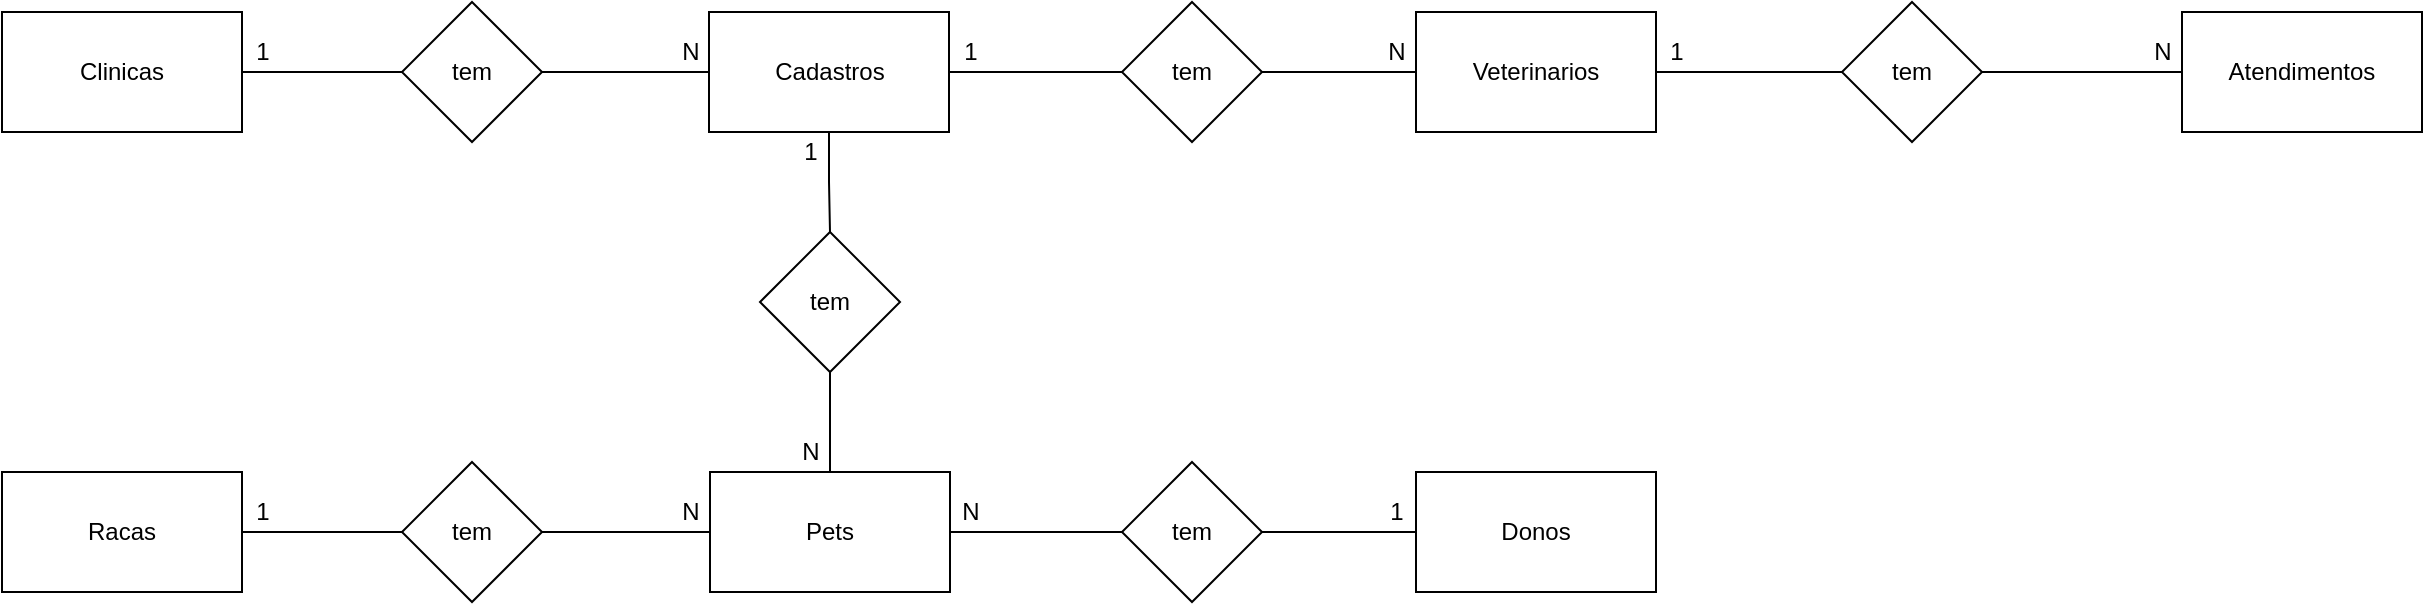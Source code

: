 <mxfile version="14.4.2" type="device" pages="2"><diagram id="hSEn0xRzO4iXmAPHS6JE" name="Conceitual"><mxGraphModel dx="1002" dy="581" grid="1" gridSize="10" guides="1" tooltips="1" connect="1" arrows="1" fold="1" page="1" pageScale="1" pageWidth="827" pageHeight="1169" math="0" shadow="0"><root><mxCell id="0"/><mxCell id="1" parent="0"/><mxCell id="rFQ0Q-mIMj-AYcCRH8lA-14" style="edgeStyle=orthogonalEdgeStyle;rounded=0;orthogonalLoop=1;jettySize=auto;html=1;exitX=1;exitY=0.5;exitDx=0;exitDy=0;entryX=0;entryY=0.5;entryDx=0;entryDy=0;endArrow=none;endFill=0;" edge="1" parent="1" source="rFQ0Q-mIMj-AYcCRH8lA-1" target="rFQ0Q-mIMj-AYcCRH8lA-2"><mxGeometry relative="1" as="geometry"/></mxCell><mxCell id="rFQ0Q-mIMj-AYcCRH8lA-1" value="Clinicas" style="rounded=0;whiteSpace=wrap;html=1;" vertex="1" parent="1"><mxGeometry y="40" width="120" height="60" as="geometry"/></mxCell><mxCell id="rFQ0Q-mIMj-AYcCRH8lA-15" style="edgeStyle=orthogonalEdgeStyle;rounded=0;orthogonalLoop=1;jettySize=auto;html=1;exitX=1;exitY=0.5;exitDx=0;exitDy=0;entryX=0;entryY=0.5;entryDx=0;entryDy=0;endArrow=none;endFill=0;" edge="1" parent="1" source="rFQ0Q-mIMj-AYcCRH8lA-2" target="rFQ0Q-mIMj-AYcCRH8lA-3"><mxGeometry relative="1" as="geometry"/></mxCell><mxCell id="rFQ0Q-mIMj-AYcCRH8lA-2" value="tem" style="rhombus;whiteSpace=wrap;html=1;" vertex="1" parent="1"><mxGeometry x="200" y="35" width="70" height="70" as="geometry"/></mxCell><mxCell id="rFQ0Q-mIMj-AYcCRH8lA-16" style="edgeStyle=orthogonalEdgeStyle;rounded=0;orthogonalLoop=1;jettySize=auto;html=1;exitX=1;exitY=0.5;exitDx=0;exitDy=0;entryX=0;entryY=0.5;entryDx=0;entryDy=0;endArrow=none;endFill=0;" edge="1" parent="1" source="rFQ0Q-mIMj-AYcCRH8lA-3" target="rFQ0Q-mIMj-AYcCRH8lA-6"><mxGeometry relative="1" as="geometry"/></mxCell><mxCell id="rFQ0Q-mIMj-AYcCRH8lA-20" style="edgeStyle=orthogonalEdgeStyle;rounded=0;orthogonalLoop=1;jettySize=auto;html=1;exitX=0.5;exitY=1;exitDx=0;exitDy=0;entryX=0.5;entryY=0;entryDx=0;entryDy=0;endArrow=none;endFill=0;" edge="1" parent="1" source="rFQ0Q-mIMj-AYcCRH8lA-3" target="rFQ0Q-mIMj-AYcCRH8lA-5"><mxGeometry relative="1" as="geometry"/></mxCell><mxCell id="rFQ0Q-mIMj-AYcCRH8lA-3" value="Cadastros" style="rounded=0;whiteSpace=wrap;html=1;" vertex="1" parent="1"><mxGeometry x="353.5" y="40" width="120" height="60" as="geometry"/></mxCell><mxCell id="rFQ0Q-mIMj-AYcCRH8lA-24" style="edgeStyle=orthogonalEdgeStyle;rounded=0;orthogonalLoop=1;jettySize=auto;html=1;exitX=1;exitY=0.5;exitDx=0;exitDy=0;entryX=0;entryY=0.5;entryDx=0;entryDy=0;endArrow=none;endFill=0;" edge="1" parent="1" source="rFQ0Q-mIMj-AYcCRH8lA-4" target="rFQ0Q-mIMj-AYcCRH8lA-10"><mxGeometry relative="1" as="geometry"/></mxCell><mxCell id="rFQ0Q-mIMj-AYcCRH8lA-4" value="Pets" style="rounded=0;whiteSpace=wrap;html=1;" vertex="1" parent="1"><mxGeometry x="354" y="270" width="120" height="60" as="geometry"/></mxCell><mxCell id="rFQ0Q-mIMj-AYcCRH8lA-21" style="edgeStyle=orthogonalEdgeStyle;rounded=0;orthogonalLoop=1;jettySize=auto;html=1;exitX=0.5;exitY=1;exitDx=0;exitDy=0;entryX=0.5;entryY=0;entryDx=0;entryDy=0;endArrow=none;endFill=0;" edge="1" parent="1" source="rFQ0Q-mIMj-AYcCRH8lA-5" target="rFQ0Q-mIMj-AYcCRH8lA-4"><mxGeometry relative="1" as="geometry"/></mxCell><mxCell id="rFQ0Q-mIMj-AYcCRH8lA-5" value="tem" style="rhombus;whiteSpace=wrap;html=1;" vertex="1" parent="1"><mxGeometry x="379" y="150" width="70" height="70" as="geometry"/></mxCell><mxCell id="rFQ0Q-mIMj-AYcCRH8lA-17" style="edgeStyle=orthogonalEdgeStyle;rounded=0;orthogonalLoop=1;jettySize=auto;html=1;exitX=1;exitY=0.5;exitDx=0;exitDy=0;entryX=0;entryY=0.5;entryDx=0;entryDy=0;endArrow=none;endFill=0;" edge="1" parent="1" source="rFQ0Q-mIMj-AYcCRH8lA-6" target="rFQ0Q-mIMj-AYcCRH8lA-7"><mxGeometry relative="1" as="geometry"/></mxCell><mxCell id="rFQ0Q-mIMj-AYcCRH8lA-6" value="tem" style="rhombus;whiteSpace=wrap;html=1;" vertex="1" parent="1"><mxGeometry x="560" y="35" width="70" height="70" as="geometry"/></mxCell><mxCell id="rFQ0Q-mIMj-AYcCRH8lA-18" style="edgeStyle=orthogonalEdgeStyle;rounded=0;orthogonalLoop=1;jettySize=auto;html=1;exitX=1;exitY=0.5;exitDx=0;exitDy=0;entryX=0;entryY=0.5;entryDx=0;entryDy=0;endArrow=none;endFill=0;" edge="1" parent="1" source="rFQ0Q-mIMj-AYcCRH8lA-7" target="rFQ0Q-mIMj-AYcCRH8lA-12"><mxGeometry relative="1" as="geometry"/></mxCell><mxCell id="rFQ0Q-mIMj-AYcCRH8lA-7" value="Veterinarios" style="rounded=0;whiteSpace=wrap;html=1;" vertex="1" parent="1"><mxGeometry x="707" y="40" width="120" height="60" as="geometry"/></mxCell><mxCell id="rFQ0Q-mIMj-AYcCRH8lA-22" style="edgeStyle=orthogonalEdgeStyle;rounded=0;orthogonalLoop=1;jettySize=auto;html=1;exitX=1;exitY=0.5;exitDx=0;exitDy=0;entryX=0;entryY=0.5;entryDx=0;entryDy=0;endArrow=none;endFill=0;" edge="1" parent="1" source="rFQ0Q-mIMj-AYcCRH8lA-8" target="rFQ0Q-mIMj-AYcCRH8lA-9"><mxGeometry relative="1" as="geometry"/></mxCell><mxCell id="rFQ0Q-mIMj-AYcCRH8lA-8" value="Racas" style="rounded=0;whiteSpace=wrap;html=1;" vertex="1" parent="1"><mxGeometry y="270" width="120" height="60" as="geometry"/></mxCell><mxCell id="rFQ0Q-mIMj-AYcCRH8lA-23" style="edgeStyle=orthogonalEdgeStyle;rounded=0;orthogonalLoop=1;jettySize=auto;html=1;exitX=1;exitY=0.5;exitDx=0;exitDy=0;entryX=0;entryY=0.5;entryDx=0;entryDy=0;endArrow=none;endFill=0;" edge="1" parent="1" source="rFQ0Q-mIMj-AYcCRH8lA-9" target="rFQ0Q-mIMj-AYcCRH8lA-4"><mxGeometry relative="1" as="geometry"/></mxCell><mxCell id="rFQ0Q-mIMj-AYcCRH8lA-9" value="tem" style="rhombus;whiteSpace=wrap;html=1;" vertex="1" parent="1"><mxGeometry x="200" y="265" width="70" height="70" as="geometry"/></mxCell><mxCell id="rFQ0Q-mIMj-AYcCRH8lA-25" style="edgeStyle=orthogonalEdgeStyle;rounded=0;orthogonalLoop=1;jettySize=auto;html=1;exitX=1;exitY=0.5;exitDx=0;exitDy=0;entryX=0;entryY=0.5;entryDx=0;entryDy=0;endArrow=none;endFill=0;" edge="1" parent="1" source="rFQ0Q-mIMj-AYcCRH8lA-10" target="rFQ0Q-mIMj-AYcCRH8lA-11"><mxGeometry relative="1" as="geometry"/></mxCell><mxCell id="rFQ0Q-mIMj-AYcCRH8lA-10" value="tem" style="rhombus;whiteSpace=wrap;html=1;" vertex="1" parent="1"><mxGeometry x="560" y="265" width="70" height="70" as="geometry"/></mxCell><mxCell id="rFQ0Q-mIMj-AYcCRH8lA-11" value="Donos" style="rounded=0;whiteSpace=wrap;html=1;" vertex="1" parent="1"><mxGeometry x="707" y="270" width="120" height="60" as="geometry"/></mxCell><mxCell id="rFQ0Q-mIMj-AYcCRH8lA-19" style="edgeStyle=orthogonalEdgeStyle;rounded=0;orthogonalLoop=1;jettySize=auto;html=1;exitX=1;exitY=0.5;exitDx=0;exitDy=0;entryX=0;entryY=0.5;entryDx=0;entryDy=0;endArrow=none;endFill=0;" edge="1" parent="1" source="rFQ0Q-mIMj-AYcCRH8lA-12" target="rFQ0Q-mIMj-AYcCRH8lA-13"><mxGeometry relative="1" as="geometry"/></mxCell><mxCell id="rFQ0Q-mIMj-AYcCRH8lA-12" value="tem" style="rhombus;whiteSpace=wrap;html=1;" vertex="1" parent="1"><mxGeometry x="920" y="35" width="70" height="70" as="geometry"/></mxCell><mxCell id="rFQ0Q-mIMj-AYcCRH8lA-13" value="Atendimentos" style="rounded=0;whiteSpace=wrap;html=1;" vertex="1" parent="1"><mxGeometry x="1090" y="40" width="120" height="60" as="geometry"/></mxCell><mxCell id="rFQ0Q-mIMj-AYcCRH8lA-26" value="N" style="text;html=1;align=center;verticalAlign=middle;resizable=0;points=[];autosize=1;" vertex="1" parent="1"><mxGeometry x="333.5" y="50" width="20" height="20" as="geometry"/></mxCell><mxCell id="rFQ0Q-mIMj-AYcCRH8lA-27" value="1" style="text;html=1;align=center;verticalAlign=middle;resizable=0;points=[];autosize=1;" vertex="1" parent="1"><mxGeometry x="120" y="50" width="20" height="20" as="geometry"/></mxCell><mxCell id="rFQ0Q-mIMj-AYcCRH8lA-28" value="N" style="text;html=1;align=center;verticalAlign=middle;resizable=0;points=[];autosize=1;" vertex="1" parent="1"><mxGeometry x="394" y="250" width="20" height="20" as="geometry"/></mxCell><mxCell id="rFQ0Q-mIMj-AYcCRH8lA-29" value="1" style="text;html=1;align=center;verticalAlign=middle;resizable=0;points=[];autosize=1;" vertex="1" parent="1"><mxGeometry x="394" y="100" width="20" height="20" as="geometry"/></mxCell><mxCell id="rFQ0Q-mIMj-AYcCRH8lA-31" value="N" style="text;html=1;align=center;verticalAlign=middle;resizable=0;points=[];autosize=1;" vertex="1" parent="1"><mxGeometry x="334" y="280" width="20" height="20" as="geometry"/></mxCell><mxCell id="rFQ0Q-mIMj-AYcCRH8lA-32" value="1" style="text;html=1;align=center;verticalAlign=middle;resizable=0;points=[];autosize=1;" vertex="1" parent="1"><mxGeometry x="687" y="280" width="20" height="20" as="geometry"/></mxCell><mxCell id="rFQ0Q-mIMj-AYcCRH8lA-33" value="N" style="text;html=1;align=center;verticalAlign=middle;resizable=0;points=[];autosize=1;" vertex="1" parent="1"><mxGeometry x="474" y="280" width="20" height="20" as="geometry"/></mxCell><mxCell id="rFQ0Q-mIMj-AYcCRH8lA-34" value="N" style="text;html=1;align=center;verticalAlign=middle;resizable=0;points=[];autosize=1;" vertex="1" parent="1"><mxGeometry x="687" y="50" width="20" height="20" as="geometry"/></mxCell><mxCell id="rFQ0Q-mIMj-AYcCRH8lA-35" value="1" style="text;html=1;align=center;verticalAlign=middle;resizable=0;points=[];autosize=1;" vertex="1" parent="1"><mxGeometry x="474" y="50" width="20" height="20" as="geometry"/></mxCell><mxCell id="rFQ0Q-mIMj-AYcCRH8lA-36" value="N" style="text;html=1;align=center;verticalAlign=middle;resizable=0;points=[];autosize=1;" vertex="1" parent="1"><mxGeometry x="1070" y="50" width="20" height="20" as="geometry"/></mxCell><mxCell id="rFQ0Q-mIMj-AYcCRH8lA-37" value="1" style="text;html=1;align=center;verticalAlign=middle;resizable=0;points=[];autosize=1;" vertex="1" parent="1"><mxGeometry x="827" y="50" width="20" height="20" as="geometry"/></mxCell><mxCell id="THWi_bvWQFkUd934oYbs-1" value="1" style="text;html=1;align=center;verticalAlign=middle;resizable=0;points=[];autosize=1;" vertex="1" parent="1"><mxGeometry x="120" y="280" width="20" height="20" as="geometry"/></mxCell></root></mxGraphModel></diagram><diagram id="Yje9LJWdP9Ls749EEkRz" name="Logico"><mxGraphModel dx="1002" dy="581" grid="1" gridSize="10" guides="1" tooltips="1" connect="1" arrows="1" fold="1" page="1" pageScale="1" pageWidth="827" pageHeight="1169" math="0" shadow="0"><root><mxCell id="VjN0Cu9ICJqG2JeFBn0s-0"/><mxCell id="VjN0Cu9ICJqG2JeFBn0s-1" parent="VjN0Cu9ICJqG2JeFBn0s-0"/><mxCell id="VjN0Cu9ICJqG2JeFBn0s-2" value="Clinicas" style="shape=table;startSize=30;container=1;collapsible=1;childLayout=tableLayout;fixedRows=1;rowLines=0;fontStyle=1;align=center;resizeLast=1;" vertex="1" parent="VjN0Cu9ICJqG2JeFBn0s-1"><mxGeometry width="180" height="130" as="geometry"/></mxCell><mxCell id="VjN0Cu9ICJqG2JeFBn0s-3" value="" style="shape=partialRectangle;collapsible=0;dropTarget=0;pointerEvents=0;fillColor=none;top=0;left=0;bottom=0;right=0;points=[[0,0.5],[1,0.5]];portConstraint=eastwest;" vertex="1" parent="VjN0Cu9ICJqG2JeFBn0s-2"><mxGeometry y="30" width="180" height="30" as="geometry"/></mxCell><mxCell id="VjN0Cu9ICJqG2JeFBn0s-4" value="PK" style="shape=partialRectangle;connectable=0;fillColor=none;top=0;left=0;bottom=0;right=0;fontStyle=1;overflow=hidden;" vertex="1" parent="VjN0Cu9ICJqG2JeFBn0s-3"><mxGeometry width="60" height="30" as="geometry"/></mxCell><mxCell id="VjN0Cu9ICJqG2JeFBn0s-5" value="idClinicas" style="shape=partialRectangle;connectable=0;fillColor=none;top=0;left=0;bottom=0;right=0;align=left;spacingLeft=6;fontStyle=1;overflow=hidden;" vertex="1" parent="VjN0Cu9ICJqG2JeFBn0s-3"><mxGeometry x="60" width="120" height="30" as="geometry"/></mxCell><mxCell id="VjN0Cu9ICJqG2JeFBn0s-6" value="" style="shape=partialRectangle;collapsible=0;dropTarget=0;pointerEvents=0;fillColor=none;top=0;left=0;bottom=1;right=0;points=[[0,0.5],[1,0.5]];portConstraint=eastwest;" vertex="1" parent="VjN0Cu9ICJqG2JeFBn0s-2"><mxGeometry y="60" width="180" height="30" as="geometry"/></mxCell><mxCell id="VjN0Cu9ICJqG2JeFBn0s-7" value="FK" style="shape=partialRectangle;connectable=0;fillColor=none;top=0;left=0;bottom=0;right=0;fontStyle=1;overflow=hidden;" vertex="1" parent="VjN0Cu9ICJqG2JeFBn0s-6"><mxGeometry width="60" height="30" as="geometry"/></mxCell><mxCell id="VjN0Cu9ICJqG2JeFBn0s-8" value="idCadastros" style="shape=partialRectangle;connectable=0;fillColor=none;top=0;left=0;bottom=0;right=0;align=left;spacingLeft=6;fontStyle=1;overflow=hidden;" vertex="1" parent="VjN0Cu9ICJqG2JeFBn0s-6"><mxGeometry x="60" width="120" height="30" as="geometry"/></mxCell><mxCell id="VjN0Cu9ICJqG2JeFBn0s-9" value="" style="shape=partialRectangle;collapsible=0;dropTarget=0;pointerEvents=0;fillColor=none;top=0;left=0;bottom=0;right=0;points=[[0,0.5],[1,0.5]];portConstraint=eastwest;" vertex="1" parent="VjN0Cu9ICJqG2JeFBn0s-2"><mxGeometry y="90" width="180" height="30" as="geometry"/></mxCell><mxCell id="VjN0Cu9ICJqG2JeFBn0s-10" value="" style="shape=partialRectangle;connectable=0;fillColor=none;top=0;left=0;bottom=0;right=0;editable=1;overflow=hidden;" vertex="1" parent="VjN0Cu9ICJqG2JeFBn0s-9"><mxGeometry width="60" height="30" as="geometry"/></mxCell><mxCell id="VjN0Cu9ICJqG2JeFBn0s-11" value="Endereço" style="shape=partialRectangle;connectable=0;fillColor=none;top=0;left=0;bottom=0;right=0;align=left;spacingLeft=6;overflow=hidden;" vertex="1" parent="VjN0Cu9ICJqG2JeFBn0s-9"><mxGeometry x="60" width="120" height="30" as="geometry"/></mxCell><mxCell id="w1bfpzxznS50Uz3gnS6m-0" value="Cadastro" style="shape=table;startSize=30;container=1;collapsible=1;childLayout=tableLayout;fixedRows=1;rowLines=0;fontStyle=1;align=center;resizeLast=1;" vertex="1" parent="VjN0Cu9ICJqG2JeFBn0s-1"><mxGeometry x="290" width="180" height="160" as="geometry"/></mxCell><mxCell id="w1bfpzxznS50Uz3gnS6m-1" value="" style="shape=partialRectangle;collapsible=0;dropTarget=0;pointerEvents=0;fillColor=none;top=0;left=0;bottom=0;right=0;points=[[0,0.5],[1,0.5]];portConstraint=eastwest;" vertex="1" parent="w1bfpzxznS50Uz3gnS6m-0"><mxGeometry y="30" width="180" height="30" as="geometry"/></mxCell><mxCell id="w1bfpzxznS50Uz3gnS6m-2" value="PK" style="shape=partialRectangle;connectable=0;fillColor=none;top=0;left=0;bottom=0;right=0;fontStyle=1;overflow=hidden;" vertex="1" parent="w1bfpzxznS50Uz3gnS6m-1"><mxGeometry width="60" height="30" as="geometry"/></mxCell><mxCell id="w1bfpzxznS50Uz3gnS6m-3" value="idCadastros" style="shape=partialRectangle;connectable=0;fillColor=none;top=0;left=0;bottom=0;right=0;align=left;spacingLeft=6;fontStyle=1;overflow=hidden;" vertex="1" parent="w1bfpzxznS50Uz3gnS6m-1"><mxGeometry x="60" width="120" height="30" as="geometry"/></mxCell><mxCell id="_rvyRro9ykkYWLJCYO1u-0" value="" style="shape=partialRectangle;collapsible=0;dropTarget=0;pointerEvents=0;fillColor=none;top=0;left=0;bottom=0;right=0;points=[[0,0.5],[1,0.5]];portConstraint=eastwest;" vertex="1" parent="w1bfpzxznS50Uz3gnS6m-0"><mxGeometry y="60" width="180" height="30" as="geometry"/></mxCell><mxCell id="_rvyRro9ykkYWLJCYO1u-1" value="FK" style="shape=partialRectangle;connectable=0;fillColor=none;top=0;left=0;bottom=0;right=0;fontStyle=1;overflow=hidden;" vertex="1" parent="_rvyRro9ykkYWLJCYO1u-0"><mxGeometry width="60" height="30" as="geometry"/></mxCell><mxCell id="_rvyRro9ykkYWLJCYO1u-2" value="idPets" style="shape=partialRectangle;connectable=0;fillColor=none;top=0;left=0;bottom=0;right=0;align=left;spacingLeft=6;fontStyle=1;overflow=hidden;" vertex="1" parent="_rvyRro9ykkYWLJCYO1u-0"><mxGeometry x="60" width="120" height="30" as="geometry"/></mxCell><mxCell id="w1bfpzxznS50Uz3gnS6m-4" value="" style="shape=partialRectangle;collapsible=0;dropTarget=0;pointerEvents=0;fillColor=none;top=0;left=0;bottom=1;right=0;points=[[0,0.5],[1,0.5]];portConstraint=eastwest;" vertex="1" parent="w1bfpzxznS50Uz3gnS6m-0"><mxGeometry y="90" width="180" height="30" as="geometry"/></mxCell><mxCell id="w1bfpzxznS50Uz3gnS6m-5" value="FK" style="shape=partialRectangle;connectable=0;fillColor=none;top=0;left=0;bottom=0;right=0;fontStyle=1;overflow=hidden;" vertex="1" parent="w1bfpzxznS50Uz3gnS6m-4"><mxGeometry width="60" height="30" as="geometry"/></mxCell><mxCell id="w1bfpzxznS50Uz3gnS6m-6" value="idVeterinarios" style="shape=partialRectangle;connectable=0;fillColor=none;top=0;left=0;bottom=0;right=0;align=left;spacingLeft=6;fontStyle=1;overflow=hidden;" vertex="1" parent="w1bfpzxznS50Uz3gnS6m-4"><mxGeometry x="60" width="120" height="30" as="geometry"/></mxCell><mxCell id="w1bfpzxznS50Uz3gnS6m-7" value="" style="shape=partialRectangle;collapsible=0;dropTarget=0;pointerEvents=0;fillColor=none;top=0;left=0;bottom=0;right=0;points=[[0,0.5],[1,0.5]];portConstraint=eastwest;" vertex="1" parent="w1bfpzxznS50Uz3gnS6m-0"><mxGeometry y="120" width="180" height="30" as="geometry"/></mxCell><mxCell id="w1bfpzxznS50Uz3gnS6m-8" value="" style="shape=partialRectangle;connectable=0;fillColor=none;top=0;left=0;bottom=0;right=0;editable=1;overflow=hidden;" vertex="1" parent="w1bfpzxznS50Uz3gnS6m-7"><mxGeometry width="60" height="30" as="geometry"/></mxCell><mxCell id="w1bfpzxznS50Uz3gnS6m-9" value="Row 3" style="shape=partialRectangle;connectable=0;fillColor=none;top=0;left=0;bottom=0;right=0;align=left;spacingLeft=6;overflow=hidden;" vertex="1" parent="w1bfpzxznS50Uz3gnS6m-7"><mxGeometry x="60" width="120" height="30" as="geometry"/></mxCell><mxCell id="iBqtWPujtFiB6WRBGRVG-0" value="Pets" style="shape=table;startSize=30;container=1;collapsible=1;childLayout=tableLayout;fixedRows=1;rowLines=0;fontStyle=1;align=center;resizeLast=1;" vertex="1" parent="VjN0Cu9ICJqG2JeFBn0s-1"><mxGeometry x="290" y="240" width="180" height="220" as="geometry"/></mxCell><mxCell id="iBqtWPujtFiB6WRBGRVG-1" value="" style="shape=partialRectangle;collapsible=0;dropTarget=0;pointerEvents=0;fillColor=none;top=0;left=0;bottom=0;right=0;points=[[0,0.5],[1,0.5]];portConstraint=eastwest;" vertex="1" parent="iBqtWPujtFiB6WRBGRVG-0"><mxGeometry y="30" width="180" height="30" as="geometry"/></mxCell><mxCell id="iBqtWPujtFiB6WRBGRVG-2" value="PK" style="shape=partialRectangle;connectable=0;fillColor=none;top=0;left=0;bottom=0;right=0;fontStyle=1;overflow=hidden;" vertex="1" parent="iBqtWPujtFiB6WRBGRVG-1"><mxGeometry width="60" height="30" as="geometry"/></mxCell><mxCell id="iBqtWPujtFiB6WRBGRVG-3" value="idPets" style="shape=partialRectangle;connectable=0;fillColor=none;top=0;left=0;bottom=0;right=0;align=left;spacingLeft=6;fontStyle=1;overflow=hidden;" vertex="1" parent="iBqtWPujtFiB6WRBGRVG-1"><mxGeometry x="60" width="120" height="30" as="geometry"/></mxCell><mxCell id="m2mbD5L_Rdw8NGydwdFi-0" value="" style="shape=partialRectangle;collapsible=0;dropTarget=0;pointerEvents=0;fillColor=none;top=0;left=0;bottom=0;right=0;points=[[0,0.5],[1,0.5]];portConstraint=eastwest;" vertex="1" parent="iBqtWPujtFiB6WRBGRVG-0"><mxGeometry y="60" width="180" height="30" as="geometry"/></mxCell><mxCell id="m2mbD5L_Rdw8NGydwdFi-1" value="FK" style="shape=partialRectangle;connectable=0;fillColor=none;top=0;left=0;bottom=0;right=0;fontStyle=1;overflow=hidden;" vertex="1" parent="m2mbD5L_Rdw8NGydwdFi-0"><mxGeometry width="60" height="30" as="geometry"/></mxCell><mxCell id="m2mbD5L_Rdw8NGydwdFi-2" value="idDonos" style="shape=partialRectangle;connectable=0;fillColor=none;top=0;left=0;bottom=0;right=0;align=left;spacingLeft=6;fontStyle=1;overflow=hidden;" vertex="1" parent="m2mbD5L_Rdw8NGydwdFi-0"><mxGeometry x="60" width="120" height="30" as="geometry"/></mxCell><mxCell id="iBqtWPujtFiB6WRBGRVG-4" value="" style="shape=partialRectangle;collapsible=0;dropTarget=0;pointerEvents=0;fillColor=none;top=0;left=0;bottom=1;right=0;points=[[0,0.5],[1,0.5]];portConstraint=eastwest;" vertex="1" parent="iBqtWPujtFiB6WRBGRVG-0"><mxGeometry y="90" width="180" height="30" as="geometry"/></mxCell><mxCell id="iBqtWPujtFiB6WRBGRVG-5" value="FK" style="shape=partialRectangle;connectable=0;fillColor=none;top=0;left=0;bottom=0;right=0;fontStyle=1;overflow=hidden;" vertex="1" parent="iBqtWPujtFiB6WRBGRVG-4"><mxGeometry width="60" height="30" as="geometry"/></mxCell><mxCell id="iBqtWPujtFiB6WRBGRVG-6" value="idRacas" style="shape=partialRectangle;connectable=0;fillColor=none;top=0;left=0;bottom=0;right=0;align=left;spacingLeft=6;fontStyle=1;overflow=hidden;" vertex="1" parent="iBqtWPujtFiB6WRBGRVG-4"><mxGeometry x="60" width="120" height="30" as="geometry"/></mxCell><mxCell id="iBqtWPujtFiB6WRBGRVG-7" value="" style="shape=partialRectangle;collapsible=0;dropTarget=0;pointerEvents=0;fillColor=none;top=0;left=0;bottom=0;right=0;points=[[0,0.5],[1,0.5]];portConstraint=eastwest;" vertex="1" parent="iBqtWPujtFiB6WRBGRVG-0"><mxGeometry y="120" width="180" height="30" as="geometry"/></mxCell><mxCell id="iBqtWPujtFiB6WRBGRVG-8" value="" style="shape=partialRectangle;connectable=0;fillColor=none;top=0;left=0;bottom=0;right=0;editable=1;overflow=hidden;" vertex="1" parent="iBqtWPujtFiB6WRBGRVG-7"><mxGeometry width="60" height="30" as="geometry"/></mxCell><mxCell id="iBqtWPujtFiB6WRBGRVG-9" value="Nome" style="shape=partialRectangle;connectable=0;fillColor=none;top=0;left=0;bottom=0;right=0;align=left;spacingLeft=6;overflow=hidden;" vertex="1" parent="iBqtWPujtFiB6WRBGRVG-7"><mxGeometry x="60" width="120" height="30" as="geometry"/></mxCell><mxCell id="QOZzvx-7IX1ONDQUtUew-0" value="" style="shape=partialRectangle;collapsible=0;dropTarget=0;pointerEvents=0;fillColor=none;top=0;left=0;bottom=0;right=0;points=[[0,0.5],[1,0.5]];portConstraint=eastwest;" vertex="1" parent="iBqtWPujtFiB6WRBGRVG-0"><mxGeometry y="150" width="180" height="30" as="geometry"/></mxCell><mxCell id="QOZzvx-7IX1ONDQUtUew-1" value="" style="shape=partialRectangle;connectable=0;fillColor=none;top=0;left=0;bottom=0;right=0;editable=1;overflow=hidden;" vertex="1" parent="QOZzvx-7IX1ONDQUtUew-0"><mxGeometry width="60" height="30" as="geometry"/></mxCell><mxCell id="QOZzvx-7IX1ONDQUtUew-2" value="Tipo de Pet" style="shape=partialRectangle;connectable=0;fillColor=none;top=0;left=0;bottom=0;right=0;align=left;spacingLeft=6;overflow=hidden;" vertex="1" parent="QOZzvx-7IX1ONDQUtUew-0"><mxGeometry x="60" width="120" height="30" as="geometry"/></mxCell><mxCell id="iBqtWPujtFiB6WRBGRVG-10" value="" style="shape=partialRectangle;collapsible=0;dropTarget=0;pointerEvents=0;fillColor=none;top=0;left=0;bottom=0;right=0;points=[[0,0.5],[1,0.5]];portConstraint=eastwest;" vertex="1" parent="iBqtWPujtFiB6WRBGRVG-0"><mxGeometry y="180" width="180" height="30" as="geometry"/></mxCell><mxCell id="iBqtWPujtFiB6WRBGRVG-11" value="" style="shape=partialRectangle;connectable=0;fillColor=none;top=0;left=0;bottom=0;right=0;editable=1;overflow=hidden;" vertex="1" parent="iBqtWPujtFiB6WRBGRVG-10"><mxGeometry width="60" height="30" as="geometry"/></mxCell><mxCell id="iBqtWPujtFiB6WRBGRVG-12" value="Data de Nascimento" style="shape=partialRectangle;connectable=0;fillColor=none;top=0;left=0;bottom=0;right=0;align=left;spacingLeft=6;overflow=hidden;" vertex="1" parent="iBqtWPujtFiB6WRBGRVG-10"><mxGeometry x="60" width="120" height="30" as="geometry"/></mxCell><mxCell id="QOZzvx-7IX1ONDQUtUew-3" value="Racas" style="shape=table;startSize=30;container=1;collapsible=1;childLayout=tableLayout;fixedRows=1;rowLines=0;fontStyle=1;align=center;resizeLast=1;" vertex="1" parent="VjN0Cu9ICJqG2JeFBn0s-1"><mxGeometry y="240" width="180" height="100" as="geometry"/></mxCell><mxCell id="QOZzvx-7IX1ONDQUtUew-4" value="" style="shape=partialRectangle;collapsible=0;dropTarget=0;pointerEvents=0;fillColor=none;top=0;left=0;bottom=1;right=0;points=[[0,0.5],[1,0.5]];portConstraint=eastwest;" vertex="1" parent="QOZzvx-7IX1ONDQUtUew-3"><mxGeometry y="30" width="180" height="30" as="geometry"/></mxCell><mxCell id="QOZzvx-7IX1ONDQUtUew-5" value="PK" style="shape=partialRectangle;connectable=0;fillColor=none;top=0;left=0;bottom=0;right=0;fontStyle=1;overflow=hidden;" vertex="1" parent="QOZzvx-7IX1ONDQUtUew-4"><mxGeometry width="30" height="30" as="geometry"/></mxCell><mxCell id="QOZzvx-7IX1ONDQUtUew-6" value="idRacas" style="shape=partialRectangle;connectable=0;fillColor=none;top=0;left=0;bottom=0;right=0;align=left;spacingLeft=6;fontStyle=1;overflow=hidden;" vertex="1" parent="QOZzvx-7IX1ONDQUtUew-4"><mxGeometry x="30" width="150" height="30" as="geometry"/></mxCell><mxCell id="QOZzvx-7IX1ONDQUtUew-7" value="" style="shape=partialRectangle;collapsible=0;dropTarget=0;pointerEvents=0;fillColor=none;top=0;left=0;bottom=0;right=0;points=[[0,0.5],[1,0.5]];portConstraint=eastwest;" vertex="1" parent="QOZzvx-7IX1ONDQUtUew-3"><mxGeometry y="60" width="180" height="30" as="geometry"/></mxCell><mxCell id="QOZzvx-7IX1ONDQUtUew-8" value="" style="shape=partialRectangle;connectable=0;fillColor=none;top=0;left=0;bottom=0;right=0;editable=1;overflow=hidden;" vertex="1" parent="QOZzvx-7IX1ONDQUtUew-7"><mxGeometry width="30" height="30" as="geometry"/></mxCell><mxCell id="QOZzvx-7IX1ONDQUtUew-9" value="Racas" style="shape=partialRectangle;connectable=0;fillColor=none;top=0;left=0;bottom=0;right=0;align=left;spacingLeft=6;overflow=hidden;" vertex="1" parent="QOZzvx-7IX1ONDQUtUew-7"><mxGeometry x="30" width="150" height="30" as="geometry"/></mxCell><mxCell id="nRNivlrLsIrsprzwF-am-0" value="Donos" style="shape=table;startSize=30;container=1;collapsible=1;childLayout=tableLayout;fixedRows=1;rowLines=0;fontStyle=1;align=center;resizeLast=1;" vertex="1" parent="VjN0Cu9ICJqG2JeFBn0s-1"><mxGeometry x="580" y="240" width="180" height="130" as="geometry"/></mxCell><mxCell id="nRNivlrLsIrsprzwF-am-1" value="" style="shape=partialRectangle;collapsible=0;dropTarget=0;pointerEvents=0;fillColor=none;top=0;left=0;bottom=1;right=0;points=[[0,0.5],[1,0.5]];portConstraint=eastwest;" vertex="1" parent="nRNivlrLsIrsprzwF-am-0"><mxGeometry y="30" width="180" height="30" as="geometry"/></mxCell><mxCell id="nRNivlrLsIrsprzwF-am-2" value="PK" style="shape=partialRectangle;connectable=0;fillColor=none;top=0;left=0;bottom=0;right=0;fontStyle=1;overflow=hidden;" vertex="1" parent="nRNivlrLsIrsprzwF-am-1"><mxGeometry width="30" height="30" as="geometry"/></mxCell><mxCell id="nRNivlrLsIrsprzwF-am-3" value="idDonos" style="shape=partialRectangle;connectable=0;fillColor=none;top=0;left=0;bottom=0;right=0;align=left;spacingLeft=6;fontStyle=1;overflow=hidden;" vertex="1" parent="nRNivlrLsIrsprzwF-am-1"><mxGeometry x="30" width="150" height="30" as="geometry"/></mxCell><mxCell id="nRNivlrLsIrsprzwF-am-4" value="" style="shape=partialRectangle;collapsible=0;dropTarget=0;pointerEvents=0;fillColor=none;top=0;left=0;bottom=0;right=0;points=[[0,0.5],[1,0.5]];portConstraint=eastwest;" vertex="1" parent="nRNivlrLsIrsprzwF-am-0"><mxGeometry y="60" width="180" height="30" as="geometry"/></mxCell><mxCell id="nRNivlrLsIrsprzwF-am-5" value="" style="shape=partialRectangle;connectable=0;fillColor=none;top=0;left=0;bottom=0;right=0;editable=1;overflow=hidden;" vertex="1" parent="nRNivlrLsIrsprzwF-am-4"><mxGeometry width="30" height="30" as="geometry"/></mxCell><mxCell id="nRNivlrLsIrsprzwF-am-6" value="Nome" style="shape=partialRectangle;connectable=0;fillColor=none;top=0;left=0;bottom=0;right=0;align=left;spacingLeft=6;overflow=hidden;" vertex="1" parent="nRNivlrLsIrsprzwF-am-4"><mxGeometry x="30" width="150" height="30" as="geometry"/></mxCell><mxCell id="nRNivlrLsIrsprzwF-am-7" value="" style="shape=partialRectangle;collapsible=0;dropTarget=0;pointerEvents=0;fillColor=none;top=0;left=0;bottom=0;right=0;points=[[0,0.5],[1,0.5]];portConstraint=eastwest;" vertex="1" parent="nRNivlrLsIrsprzwF-am-0"><mxGeometry y="90" width="180" height="30" as="geometry"/></mxCell><mxCell id="nRNivlrLsIrsprzwF-am-8" value="" style="shape=partialRectangle;connectable=0;fillColor=none;top=0;left=0;bottom=0;right=0;editable=1;overflow=hidden;" vertex="1" parent="nRNivlrLsIrsprzwF-am-7"><mxGeometry width="30" height="30" as="geometry"/></mxCell><mxCell id="nRNivlrLsIrsprzwF-am-9" value="CPF" style="shape=partialRectangle;connectable=0;fillColor=none;top=0;left=0;bottom=0;right=0;align=left;spacingLeft=6;overflow=hidden;" vertex="1" parent="nRNivlrLsIrsprzwF-am-7"><mxGeometry x="30" width="150" height="30" as="geometry"/></mxCell><mxCell id="5CIm8tJ93qvBa5dOyeVd-0" value="Veterinarios" style="shape=table;startSize=30;container=1;collapsible=1;childLayout=tableLayout;fixedRows=1;rowLines=0;fontStyle=1;align=center;resizeLast=1;" vertex="1" parent="VjN0Cu9ICJqG2JeFBn0s-1"><mxGeometry x="580" width="180" height="160" as="geometry"/></mxCell><mxCell id="5CIm8tJ93qvBa5dOyeVd-1" value="" style="shape=partialRectangle;collapsible=0;dropTarget=0;pointerEvents=0;fillColor=none;top=0;left=0;bottom=0;right=0;points=[[0,0.5],[1,0.5]];portConstraint=eastwest;" vertex="1" parent="5CIm8tJ93qvBa5dOyeVd-0"><mxGeometry y="30" width="180" height="30" as="geometry"/></mxCell><mxCell id="5CIm8tJ93qvBa5dOyeVd-2" value="PK" style="shape=partialRectangle;connectable=0;fillColor=none;top=0;left=0;bottom=0;right=0;fontStyle=1;overflow=hidden;" vertex="1" parent="5CIm8tJ93qvBa5dOyeVd-1"><mxGeometry width="60" height="30" as="geometry"/></mxCell><mxCell id="5CIm8tJ93qvBa5dOyeVd-3" value="idVeterinarios" style="shape=partialRectangle;connectable=0;fillColor=none;top=0;left=0;bottom=0;right=0;align=left;spacingLeft=6;fontStyle=1;overflow=hidden;" vertex="1" parent="5CIm8tJ93qvBa5dOyeVd-1"><mxGeometry x="60" width="120" height="30" as="geometry"/></mxCell><mxCell id="5CIm8tJ93qvBa5dOyeVd-4" value="" style="shape=partialRectangle;collapsible=0;dropTarget=0;pointerEvents=0;fillColor=none;top=0;left=0;bottom=1;right=0;points=[[0,0.5],[1,0.5]];portConstraint=eastwest;" vertex="1" parent="5CIm8tJ93qvBa5dOyeVd-0"><mxGeometry y="60" width="180" height="30" as="geometry"/></mxCell><mxCell id="5CIm8tJ93qvBa5dOyeVd-5" value="FK" style="shape=partialRectangle;connectable=0;fillColor=none;top=0;left=0;bottom=0;right=0;fontStyle=1;overflow=hidden;" vertex="1" parent="5CIm8tJ93qvBa5dOyeVd-4"><mxGeometry width="60" height="30" as="geometry"/></mxCell><mxCell id="5CIm8tJ93qvBa5dOyeVd-6" value="idAtendimetos" style="shape=partialRectangle;connectable=0;fillColor=none;top=0;left=0;bottom=0;right=0;align=left;spacingLeft=6;fontStyle=1;overflow=hidden;" vertex="1" parent="5CIm8tJ93qvBa5dOyeVd-4"><mxGeometry x="60" width="120" height="30" as="geometry"/></mxCell><mxCell id="5CIm8tJ93qvBa5dOyeVd-7" value="" style="shape=partialRectangle;collapsible=0;dropTarget=0;pointerEvents=0;fillColor=none;top=0;left=0;bottom=0;right=0;points=[[0,0.5],[1,0.5]];portConstraint=eastwest;" vertex="1" parent="5CIm8tJ93qvBa5dOyeVd-0"><mxGeometry y="90" width="180" height="30" as="geometry"/></mxCell><mxCell id="5CIm8tJ93qvBa5dOyeVd-8" value="" style="shape=partialRectangle;connectable=0;fillColor=none;top=0;left=0;bottom=0;right=0;editable=1;overflow=hidden;" vertex="1" parent="5CIm8tJ93qvBa5dOyeVd-7"><mxGeometry width="60" height="30" as="geometry"/></mxCell><mxCell id="5CIm8tJ93qvBa5dOyeVd-9" value="Nome" style="shape=partialRectangle;connectable=0;fillColor=none;top=0;left=0;bottom=0;right=0;align=left;spacingLeft=6;overflow=hidden;" vertex="1" parent="5CIm8tJ93qvBa5dOyeVd-7"><mxGeometry x="60" width="120" height="30" as="geometry"/></mxCell><mxCell id="5CIm8tJ93qvBa5dOyeVd-10" value="" style="shape=partialRectangle;collapsible=0;dropTarget=0;pointerEvents=0;fillColor=none;top=0;left=0;bottom=0;right=0;points=[[0,0.5],[1,0.5]];portConstraint=eastwest;" vertex="1" parent="5CIm8tJ93qvBa5dOyeVd-0"><mxGeometry y="120" width="180" height="30" as="geometry"/></mxCell><mxCell id="5CIm8tJ93qvBa5dOyeVd-11" value="" style="shape=partialRectangle;connectable=0;fillColor=none;top=0;left=0;bottom=0;right=0;editable=1;overflow=hidden;" vertex="1" parent="5CIm8tJ93qvBa5dOyeVd-10"><mxGeometry width="60" height="30" as="geometry"/></mxCell><mxCell id="5CIm8tJ93qvBa5dOyeVd-12" value="CFMV " style="shape=partialRectangle;connectable=0;fillColor=none;top=0;left=0;bottom=0;right=0;align=left;spacingLeft=6;overflow=hidden;" vertex="1" parent="5CIm8tJ93qvBa5dOyeVd-10"><mxGeometry x="60" width="120" height="30" as="geometry"/></mxCell><mxCell id="5CIm8tJ93qvBa5dOyeVd-13" value="Atendimentos" style="shape=table;startSize=30;container=1;collapsible=1;childLayout=tableLayout;fixedRows=1;rowLines=0;fontStyle=1;align=center;resizeLast=1;" vertex="1" parent="VjN0Cu9ICJqG2JeFBn0s-1"><mxGeometry x="870" width="180" height="100" as="geometry"/></mxCell><mxCell id="5CIm8tJ93qvBa5dOyeVd-14" value="" style="shape=partialRectangle;collapsible=0;dropTarget=0;pointerEvents=0;fillColor=none;top=0;left=0;bottom=1;right=0;points=[[0,0.5],[1,0.5]];portConstraint=eastwest;" vertex="1" parent="5CIm8tJ93qvBa5dOyeVd-13"><mxGeometry y="30" width="180" height="30" as="geometry"/></mxCell><mxCell id="5CIm8tJ93qvBa5dOyeVd-15" value="PK" style="shape=partialRectangle;connectable=0;fillColor=none;top=0;left=0;bottom=0;right=0;fontStyle=1;overflow=hidden;" vertex="1" parent="5CIm8tJ93qvBa5dOyeVd-14"><mxGeometry width="30" height="30" as="geometry"/></mxCell><mxCell id="5CIm8tJ93qvBa5dOyeVd-16" value="idAtendimentos" style="shape=partialRectangle;connectable=0;fillColor=none;top=0;left=0;bottom=0;right=0;align=left;spacingLeft=6;fontStyle=1;overflow=hidden;" vertex="1" parent="5CIm8tJ93qvBa5dOyeVd-14"><mxGeometry x="30" width="150" height="30" as="geometry"/></mxCell><mxCell id="5CIm8tJ93qvBa5dOyeVd-17" value="" style="shape=partialRectangle;collapsible=0;dropTarget=0;pointerEvents=0;fillColor=none;top=0;left=0;bottom=0;right=0;points=[[0,0.5],[1,0.5]];portConstraint=eastwest;" vertex="1" parent="5CIm8tJ93qvBa5dOyeVd-13"><mxGeometry y="60" width="180" height="30" as="geometry"/></mxCell><mxCell id="5CIm8tJ93qvBa5dOyeVd-18" value="" style="shape=partialRectangle;connectable=0;fillColor=none;top=0;left=0;bottom=0;right=0;editable=1;overflow=hidden;" vertex="1" parent="5CIm8tJ93qvBa5dOyeVd-17"><mxGeometry width="30" height="30" as="geometry"/></mxCell><mxCell id="5CIm8tJ93qvBa5dOyeVd-19" value="Veterinario Responsavel" style="shape=partialRectangle;connectable=0;fillColor=none;top=0;left=0;bottom=0;right=0;align=left;spacingLeft=6;overflow=hidden;" vertex="1" parent="5CIm8tJ93qvBa5dOyeVd-17"><mxGeometry x="30" width="150" height="30" as="geometry"/></mxCell><mxCell id="Q55I0mtPX-Sq2TzN8B_N-0" value="" style="edgeStyle=entityRelationEdgeStyle;fontSize=12;html=1;endArrow=ERoneToMany;" edge="1" parent="VjN0Cu9ICJqG2JeFBn0s-1" source="VjN0Cu9ICJqG2JeFBn0s-6" target="w1bfpzxznS50Uz3gnS6m-1"><mxGeometry width="100" height="100" relative="1" as="geometry"><mxPoint x="440" y="210" as="sourcePoint"/><mxPoint x="540" y="110" as="targetPoint"/></mxGeometry></mxCell><mxCell id="qF0YtVeOFxEdBlymSLez-0" value="" style="edgeStyle=entityRelationEdgeStyle;fontSize=12;html=1;endArrow=ERoneToMany;" edge="1" parent="VjN0Cu9ICJqG2JeFBn0s-1" source="_rvyRro9ykkYWLJCYO1u-0" target="iBqtWPujtFiB6WRBGRVG-1"><mxGeometry width="100" height="100" relative="1" as="geometry"><mxPoint x="440" y="320" as="sourcePoint"/><mxPoint x="540" y="220" as="targetPoint"/></mxGeometry></mxCell><mxCell id="mYViNJK3jYo2hS5nT63k-0" value="" style="edgeStyle=entityRelationEdgeStyle;fontSize=12;html=1;endArrow=ERoneToMany;" edge="1" parent="VjN0Cu9ICJqG2JeFBn0s-1" source="QOZzvx-7IX1ONDQUtUew-4" target="iBqtWPujtFiB6WRBGRVG-4"><mxGeometry width="100" height="100" relative="1" as="geometry"><mxPoint x="140" y="500" as="sourcePoint"/><mxPoint x="240" y="400" as="targetPoint"/></mxGeometry></mxCell><mxCell id="75UiEY0Uwe_TzxtBW-YY-0" value="" style="edgeStyle=entityRelationEdgeStyle;fontSize=12;html=1;endArrow=ERoneToMany;" edge="1" parent="VjN0Cu9ICJqG2JeFBn0s-1" source="nRNivlrLsIrsprzwF-am-1" target="m2mbD5L_Rdw8NGydwdFi-0"><mxGeometry width="100" height="100" relative="1" as="geometry"><mxPoint x="510" y="510" as="sourcePoint"/><mxPoint x="650" y="440" as="targetPoint"/></mxGeometry></mxCell><mxCell id="85Or17r_05OtzTJsMoRU-0" value="" style="edgeStyle=entityRelationEdgeStyle;fontSize=12;html=1;endArrow=ERoneToMany;" edge="1" parent="VjN0Cu9ICJqG2JeFBn0s-1" source="w1bfpzxznS50Uz3gnS6m-4" target="5CIm8tJ93qvBa5dOyeVd-1"><mxGeometry width="100" height="100" relative="1" as="geometry"><mxPoint x="510" y="280" as="sourcePoint"/><mxPoint x="610" y="180" as="targetPoint"/></mxGeometry></mxCell><mxCell id="xTv_w0D9GmbxwHFxaziW-0" value="" style="edgeStyle=entityRelationEdgeStyle;fontSize=12;html=1;endArrow=ERoneToMany;" edge="1" parent="VjN0Cu9ICJqG2JeFBn0s-1" source="5CIm8tJ93qvBa5dOyeVd-4" target="5CIm8tJ93qvBa5dOyeVd-14"><mxGeometry width="100" height="100" relative="1" as="geometry"><mxPoint x="840" y="260" as="sourcePoint"/><mxPoint x="940" y="160" as="targetPoint"/></mxGeometry></mxCell></root></mxGraphModel></diagram></mxfile>